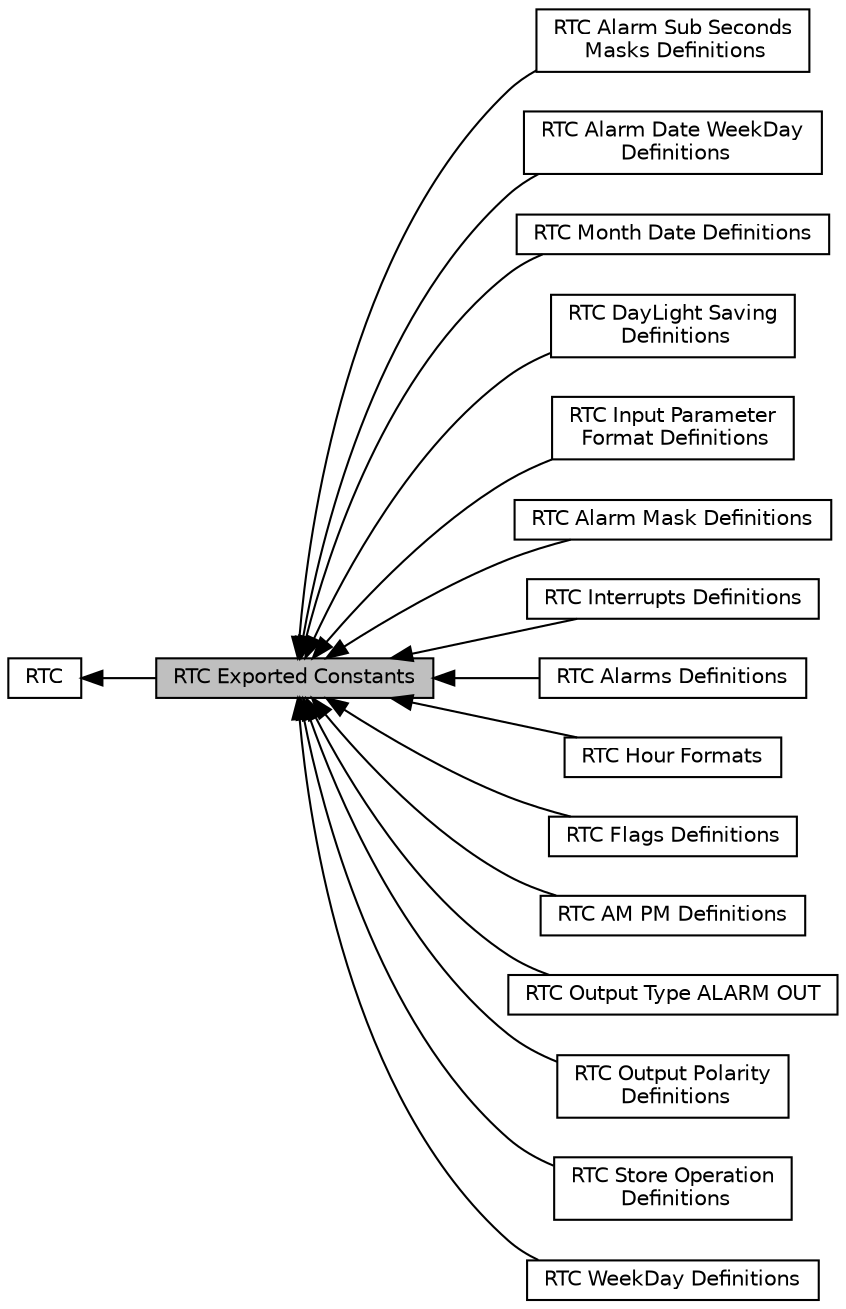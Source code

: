 digraph "RTC Exported Constants"
{
  edge [fontname="Helvetica",fontsize="10",labelfontname="Helvetica",labelfontsize="10"];
  node [fontname="Helvetica",fontsize="10",shape=record];
  rankdir=LR;
  Node14 [label="RTC Alarm Sub Seconds\l Masks Definitions",height=0.2,width=0.4,color="black", fillcolor="white", style="filled",URL="$group___r_t_c___alarm___sub___seconds___masks___definitions.html"];
  Node11 [label="RTC Alarm Date WeekDay\l Definitions",height=0.2,width=0.4,color="black", fillcolor="white", style="filled",URL="$group___r_t_c___alarm_date_week_day___definitions.html"];
  Node9 [label="RTC Month Date Definitions",height=0.2,width=0.4,color="black", fillcolor="white", style="filled",URL="$group___r_t_c___month___date___definitions.html"];
  Node6 [label="RTC DayLight Saving\l Definitions",height=0.2,width=0.4,color="black", fillcolor="white", style="filled",URL="$group___r_t_c___day_light_saving___definitions.html"];
  Node8 [label="RTC Input Parameter\l Format Definitions",height=0.2,width=0.4,color="black", fillcolor="white", style="filled",URL="$group___r_t_c___input__parameter__format__definitions.html"];
  Node1 [label="RTC",height=0.2,width=0.4,color="black", fillcolor="white", style="filled",URL="$group___r_t_c.html",tooltip="RTC HAL module driver. "];
  Node12 [label="RTC Alarm Mask Definitions",height=0.2,width=0.4,color="black", fillcolor="white", style="filled",URL="$group___r_t_c___alarm_mask___definitions.html"];
  Node15 [label="RTC Interrupts Definitions",height=0.2,width=0.4,color="black", fillcolor="white", style="filled",URL="$group___r_t_c___interrupts___definitions.html"];
  Node13 [label="RTC Alarms Definitions",height=0.2,width=0.4,color="black", fillcolor="white", style="filled",URL="$group___r_t_c___alarms___definitions.html"];
  Node2 [label="RTC Hour Formats",height=0.2,width=0.4,color="black", fillcolor="white", style="filled",URL="$group___r_t_c___hour___formats.html"];
  Node16 [label="RTC Flags Definitions",height=0.2,width=0.4,color="black", fillcolor="white", style="filled",URL="$group___r_t_c___flags___definitions.html"];
  Node5 [label="RTC AM PM Definitions",height=0.2,width=0.4,color="black", fillcolor="white", style="filled",URL="$group___r_t_c___a_m___p_m___definitions.html"];
  Node4 [label="RTC Output Type ALARM OUT",height=0.2,width=0.4,color="black", fillcolor="white", style="filled",URL="$group___r_t_c___output___type___a_l_a_r_m___o_u_t.html"];
  Node3 [label="RTC Output Polarity\l Definitions",height=0.2,width=0.4,color="black", fillcolor="white", style="filled",URL="$group___r_t_c___output___polarity___definitions.html"];
  Node7 [label="RTC Store Operation\l Definitions",height=0.2,width=0.4,color="black", fillcolor="white", style="filled",URL="$group___r_t_c___store_operation___definitions.html"];
  Node10 [label="RTC WeekDay Definitions",height=0.2,width=0.4,color="black", fillcolor="white", style="filled",URL="$group___r_t_c___week_day___definitions.html"];
  Node0 [label="RTC Exported Constants",height=0.2,width=0.4,color="black", fillcolor="grey75", style="filled", fontcolor="black"];
  Node1->Node0 [shape=plaintext, dir="back", style="solid"];
  Node0->Node2 [shape=plaintext, dir="back", style="solid"];
  Node0->Node3 [shape=plaintext, dir="back", style="solid"];
  Node0->Node4 [shape=plaintext, dir="back", style="solid"];
  Node0->Node5 [shape=plaintext, dir="back", style="solid"];
  Node0->Node6 [shape=plaintext, dir="back", style="solid"];
  Node0->Node7 [shape=plaintext, dir="back", style="solid"];
  Node0->Node8 [shape=plaintext, dir="back", style="solid"];
  Node0->Node9 [shape=plaintext, dir="back", style="solid"];
  Node0->Node10 [shape=plaintext, dir="back", style="solid"];
  Node0->Node11 [shape=plaintext, dir="back", style="solid"];
  Node0->Node12 [shape=plaintext, dir="back", style="solid"];
  Node0->Node13 [shape=plaintext, dir="back", style="solid"];
  Node0->Node14 [shape=plaintext, dir="back", style="solid"];
  Node0->Node15 [shape=plaintext, dir="back", style="solid"];
  Node0->Node16 [shape=plaintext, dir="back", style="solid"];
}
